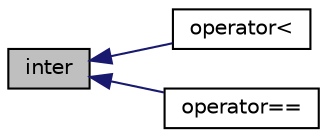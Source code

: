 digraph "inter"
{
  bgcolor="transparent";
  edge [fontname="Helvetica",fontsize="10",labelfontname="Helvetica",labelfontsize="10"];
  node [fontname="Helvetica",fontsize="10",shape=record];
  rankdir="LR";
  Node5 [label="inter",height=0.2,width=0.4,color="black", fillcolor="grey75", style="filled", fontcolor="black"];
  Node5 -> Node6 [dir="back",color="midnightblue",fontsize="10",style="solid",fontname="Helvetica"];
  Node6 [label="operator\<",height=0.2,width=0.4,color="black",URL="$a28717.html#a8933be4c4979c0dbf1baf6441732a3bf"];
  Node5 -> Node7 [dir="back",color="midnightblue",fontsize="10",style="solid",fontname="Helvetica"];
  Node7 [label="operator==",height=0.2,width=0.4,color="black",URL="$a28717.html#ada952b06dde03e95d967dbb1a23f1cd5"];
}
